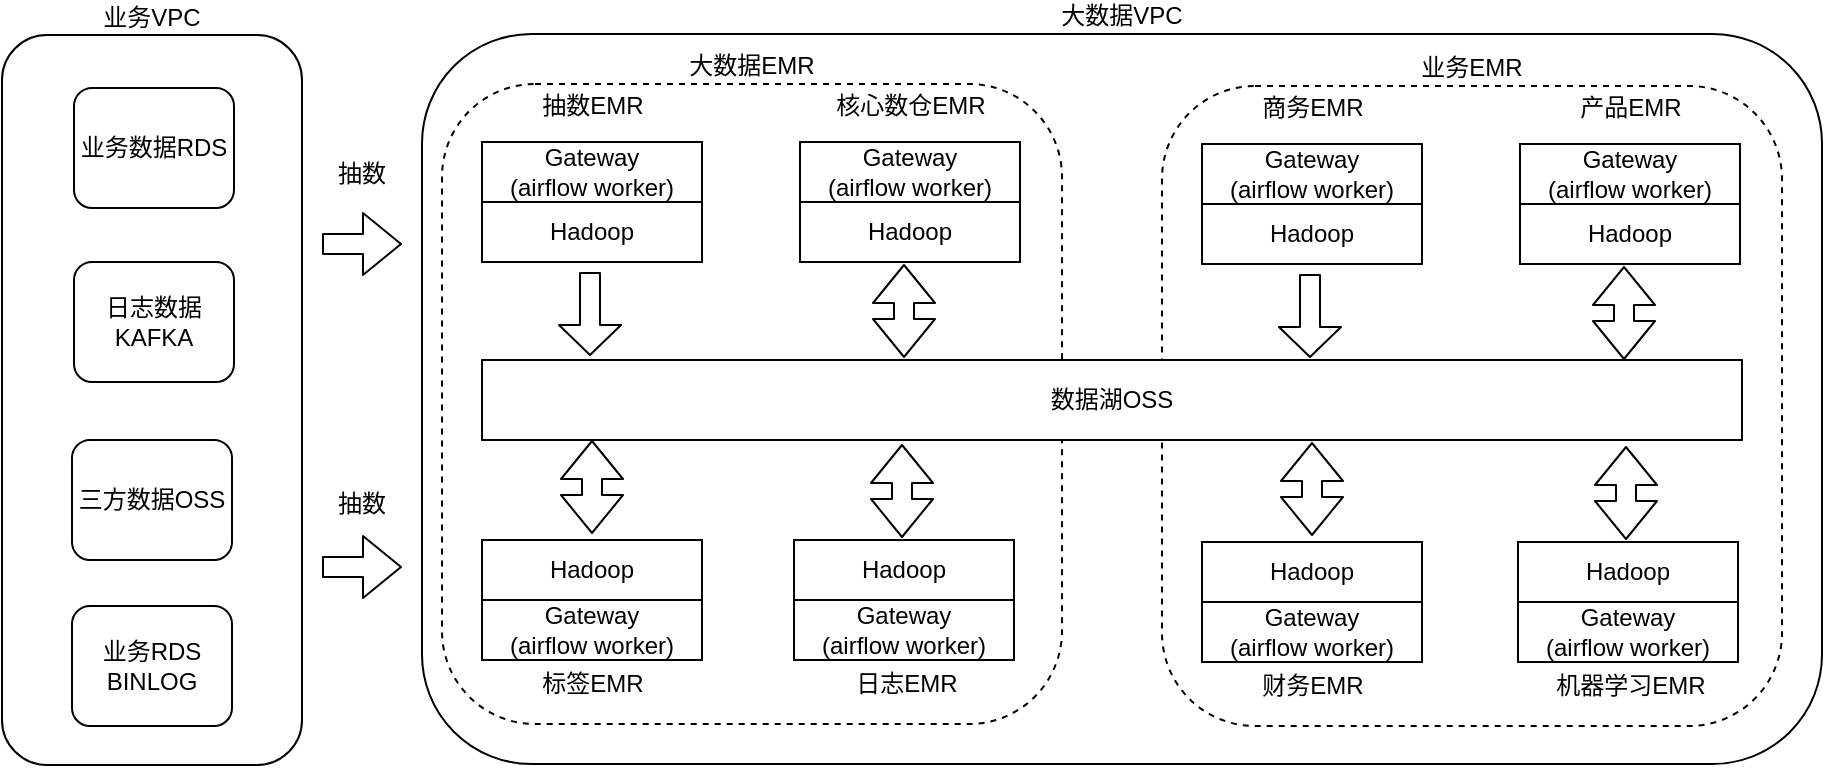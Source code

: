 <mxfile version="14.1.1" type="github">
  <diagram id="jwJnwgBdLn-p7Ej8F0kH" name="Page-1">
    <mxGraphModel dx="2893" dy="1074" grid="1" gridSize="10" guides="1" tooltips="1" connect="1" arrows="1" fold="1" page="1" pageScale="1" pageWidth="827" pageHeight="1169" math="0" shadow="0">
      <root>
        <mxCell id="0" />
        <mxCell id="1" parent="0" />
        <mxCell id="SI8rQck0WAs0Pnb3pVIm-9" value="业务VPC" style="rounded=1;whiteSpace=wrap;html=1;labelPosition=center;verticalLabelPosition=top;align=center;verticalAlign=bottom;" vertex="1" parent="1">
          <mxGeometry x="-130" y="85.5" width="150" height="365" as="geometry" />
        </mxCell>
        <mxCell id="SI8rQck0WAs0Pnb3pVIm-8" value="大数据VPC" style="rounded=1;whiteSpace=wrap;html=1;labelPosition=center;verticalLabelPosition=top;align=center;verticalAlign=bottom;" vertex="1" parent="1">
          <mxGeometry x="80" y="85" width="700" height="365" as="geometry" />
        </mxCell>
        <mxCell id="lM-Ca0Ui1ZtqQbaLC1SC-33" value="业务EMR" style="rounded=1;whiteSpace=wrap;html=1;dashed=1;labelPosition=center;verticalLabelPosition=top;align=center;verticalAlign=bottom;" parent="1" vertex="1">
          <mxGeometry x="450" y="111" width="310" height="320" as="geometry" />
        </mxCell>
        <mxCell id="lM-Ca0Ui1ZtqQbaLC1SC-34" value="" style="shape=flexArrow;endArrow=classic;html=1;width=10;endSize=4.67;" parent="1" edge="1">
          <mxGeometry width="50" height="50" relative="1" as="geometry">
            <mxPoint x="524" y="205" as="sourcePoint" />
            <mxPoint x="524" y="247" as="targetPoint" />
          </mxGeometry>
        </mxCell>
        <mxCell id="lM-Ca0Ui1ZtqQbaLC1SC-35" value="" style="group" parent="1" vertex="1" connectable="0">
          <mxGeometry x="470" y="112" width="110" height="88" as="geometry" />
        </mxCell>
        <mxCell id="lM-Ca0Ui1ZtqQbaLC1SC-36" value="Gateway&lt;br&gt;(airflow worker)" style="rounded=0;whiteSpace=wrap;html=1;" parent="lM-Ca0Ui1ZtqQbaLC1SC-35" vertex="1">
          <mxGeometry y="28" width="110" height="30" as="geometry" />
        </mxCell>
        <mxCell id="lM-Ca0Ui1ZtqQbaLC1SC-37" value="Hadoop" style="rounded=0;whiteSpace=wrap;html=1;" parent="lM-Ca0Ui1ZtqQbaLC1SC-35" vertex="1">
          <mxGeometry y="58" width="110" height="30" as="geometry" />
        </mxCell>
        <mxCell id="lM-Ca0Ui1ZtqQbaLC1SC-38" value="商务EMR" style="text;html=1;strokeColor=none;fillColor=none;align=center;verticalAlign=middle;whiteSpace=wrap;rounded=0;" parent="lM-Ca0Ui1ZtqQbaLC1SC-35" vertex="1">
          <mxGeometry x="27.5" width="55" height="20" as="geometry" />
        </mxCell>
        <mxCell id="lM-Ca0Ui1ZtqQbaLC1SC-39" value="" style="group" parent="1" vertex="1" connectable="0">
          <mxGeometry x="629" y="112" width="110" height="88" as="geometry" />
        </mxCell>
        <mxCell id="lM-Ca0Ui1ZtqQbaLC1SC-40" value="Gateway&lt;br&gt;(airflow worker)" style="rounded=0;whiteSpace=wrap;html=1;" parent="lM-Ca0Ui1ZtqQbaLC1SC-39" vertex="1">
          <mxGeometry y="28" width="110" height="30" as="geometry" />
        </mxCell>
        <mxCell id="lM-Ca0Ui1ZtqQbaLC1SC-41" value="Hadoop" style="rounded=0;whiteSpace=wrap;html=1;" parent="lM-Ca0Ui1ZtqQbaLC1SC-39" vertex="1">
          <mxGeometry y="58" width="110" height="30" as="geometry" />
        </mxCell>
        <mxCell id="lM-Ca0Ui1ZtqQbaLC1SC-42" value="产品EMR" style="text;html=1;strokeColor=none;fillColor=none;align=center;verticalAlign=middle;whiteSpace=wrap;rounded=0;" parent="lM-Ca0Ui1ZtqQbaLC1SC-39" vertex="1">
          <mxGeometry x="14" width="82.5" height="20" as="geometry" />
        </mxCell>
        <mxCell id="lM-Ca0Ui1ZtqQbaLC1SC-43" value="" style="shape=flexArrow;endArrow=classic;startArrow=classic;html=1;" parent="1" edge="1">
          <mxGeometry width="50" height="50" relative="1" as="geometry">
            <mxPoint x="681" y="248" as="sourcePoint" />
            <mxPoint x="681" y="201" as="targetPoint" />
          </mxGeometry>
        </mxCell>
        <mxCell id="lM-Ca0Ui1ZtqQbaLC1SC-44" value="" style="shape=flexArrow;endArrow=classic;startArrow=classic;html=1;" parent="1" edge="1">
          <mxGeometry width="50" height="50" relative="1" as="geometry">
            <mxPoint x="525" y="336" as="sourcePoint" />
            <mxPoint x="525" y="289" as="targetPoint" />
          </mxGeometry>
        </mxCell>
        <mxCell id="lM-Ca0Ui1ZtqQbaLC1SC-45" value="" style="group" parent="1" vertex="1" connectable="0">
          <mxGeometry x="470" y="339" width="110" height="82" as="geometry" />
        </mxCell>
        <mxCell id="lM-Ca0Ui1ZtqQbaLC1SC-46" value="Gateway&lt;br&gt;(airflow worker)" style="rounded=0;whiteSpace=wrap;html=1;" parent="lM-Ca0Ui1ZtqQbaLC1SC-45" vertex="1">
          <mxGeometry y="30" width="110" height="30" as="geometry" />
        </mxCell>
        <mxCell id="lM-Ca0Ui1ZtqQbaLC1SC-47" value="Hadoop" style="rounded=0;whiteSpace=wrap;html=1;" parent="lM-Ca0Ui1ZtqQbaLC1SC-45" vertex="1">
          <mxGeometry width="110" height="30" as="geometry" />
        </mxCell>
        <mxCell id="lM-Ca0Ui1ZtqQbaLC1SC-48" value="财务EMR" style="text;html=1;strokeColor=none;fillColor=none;align=center;verticalAlign=middle;whiteSpace=wrap;rounded=0;" parent="lM-Ca0Ui1ZtqQbaLC1SC-45" vertex="1">
          <mxGeometry x="27.5" y="62" width="55" height="20" as="geometry" />
        </mxCell>
        <mxCell id="lM-Ca0Ui1ZtqQbaLC1SC-49" value="" style="group" parent="1" vertex="1" connectable="0">
          <mxGeometry x="628" y="339" width="110" height="82" as="geometry" />
        </mxCell>
        <mxCell id="lM-Ca0Ui1ZtqQbaLC1SC-50" value="Gateway&lt;br&gt;(airflow worker)" style="rounded=0;whiteSpace=wrap;html=1;" parent="lM-Ca0Ui1ZtqQbaLC1SC-49" vertex="1">
          <mxGeometry y="30" width="110" height="30" as="geometry" />
        </mxCell>
        <mxCell id="lM-Ca0Ui1ZtqQbaLC1SC-51" value="Hadoop" style="rounded=0;whiteSpace=wrap;html=1;" parent="lM-Ca0Ui1ZtqQbaLC1SC-49" vertex="1">
          <mxGeometry width="110" height="30" as="geometry" />
        </mxCell>
        <mxCell id="lM-Ca0Ui1ZtqQbaLC1SC-52" value="机器学习EMR" style="text;html=1;strokeColor=none;fillColor=none;align=center;verticalAlign=middle;whiteSpace=wrap;rounded=0;" parent="lM-Ca0Ui1ZtqQbaLC1SC-49" vertex="1">
          <mxGeometry x="15" y="62" width="82.5" height="20" as="geometry" />
        </mxCell>
        <mxCell id="lM-Ca0Ui1ZtqQbaLC1SC-53" value="" style="shape=flexArrow;endArrow=classic;startArrow=classic;html=1;" parent="1" edge="1">
          <mxGeometry width="50" height="50" relative="1" as="geometry">
            <mxPoint x="682" y="338" as="sourcePoint" />
            <mxPoint x="682" y="291" as="targetPoint" />
          </mxGeometry>
        </mxCell>
        <mxCell id="lM-Ca0Ui1ZtqQbaLC1SC-2" value="大数据EMR" style="rounded=1;whiteSpace=wrap;html=1;dashed=1;labelPosition=center;verticalLabelPosition=top;align=center;verticalAlign=bottom;" parent="1" vertex="1">
          <mxGeometry x="90" y="110" width="310" height="320" as="geometry" />
        </mxCell>
        <mxCell id="lM-Ca0Ui1ZtqQbaLC1SC-1" value="数据湖OSS" style="rounded=0;whiteSpace=wrap;html=1;" parent="1" vertex="1">
          <mxGeometry x="110" y="248" width="630" height="40" as="geometry" />
        </mxCell>
        <mxCell id="lM-Ca0Ui1ZtqQbaLC1SC-9" value="" style="shape=flexArrow;endArrow=classic;html=1;width=10;endSize=4.67;" parent="1" edge="1">
          <mxGeometry width="50" height="50" relative="1" as="geometry">
            <mxPoint x="164" y="204" as="sourcePoint" />
            <mxPoint x="164" y="246" as="targetPoint" />
          </mxGeometry>
        </mxCell>
        <mxCell id="lM-Ca0Ui1ZtqQbaLC1SC-12" value="" style="group" parent="1" vertex="1" connectable="0">
          <mxGeometry x="110" y="111" width="110" height="88" as="geometry" />
        </mxCell>
        <mxCell id="lM-Ca0Ui1ZtqQbaLC1SC-4" value="Gateway&lt;br&gt;(airflow worker)" style="rounded=0;whiteSpace=wrap;html=1;" parent="lM-Ca0Ui1ZtqQbaLC1SC-12" vertex="1">
          <mxGeometry y="28" width="110" height="30" as="geometry" />
        </mxCell>
        <mxCell id="lM-Ca0Ui1ZtqQbaLC1SC-5" value="Hadoop" style="rounded=0;whiteSpace=wrap;html=1;" parent="lM-Ca0Ui1ZtqQbaLC1SC-12" vertex="1">
          <mxGeometry y="58" width="110" height="30" as="geometry" />
        </mxCell>
        <mxCell id="lM-Ca0Ui1ZtqQbaLC1SC-6" value="抽数EMR" style="text;html=1;strokeColor=none;fillColor=none;align=center;verticalAlign=middle;whiteSpace=wrap;rounded=0;" parent="lM-Ca0Ui1ZtqQbaLC1SC-12" vertex="1">
          <mxGeometry x="27.5" width="55" height="20" as="geometry" />
        </mxCell>
        <mxCell id="lM-Ca0Ui1ZtqQbaLC1SC-13" value="" style="group" parent="1" vertex="1" connectable="0">
          <mxGeometry x="269" y="111" width="110" height="88" as="geometry" />
        </mxCell>
        <mxCell id="lM-Ca0Ui1ZtqQbaLC1SC-14" value="Gateway&lt;br&gt;(airflow worker)" style="rounded=0;whiteSpace=wrap;html=1;" parent="lM-Ca0Ui1ZtqQbaLC1SC-13" vertex="1">
          <mxGeometry y="28" width="110" height="30" as="geometry" />
        </mxCell>
        <mxCell id="lM-Ca0Ui1ZtqQbaLC1SC-15" value="Hadoop" style="rounded=0;whiteSpace=wrap;html=1;" parent="lM-Ca0Ui1ZtqQbaLC1SC-13" vertex="1">
          <mxGeometry y="58" width="110" height="30" as="geometry" />
        </mxCell>
        <mxCell id="lM-Ca0Ui1ZtqQbaLC1SC-16" value="核心数仓EMR" style="text;html=1;strokeColor=none;fillColor=none;align=center;verticalAlign=middle;whiteSpace=wrap;rounded=0;" parent="lM-Ca0Ui1ZtqQbaLC1SC-13" vertex="1">
          <mxGeometry x="14" width="82.5" height="20" as="geometry" />
        </mxCell>
        <mxCell id="lM-Ca0Ui1ZtqQbaLC1SC-17" value="" style="shape=flexArrow;endArrow=classic;startArrow=classic;html=1;" parent="1" edge="1">
          <mxGeometry width="50" height="50" relative="1" as="geometry">
            <mxPoint x="321" y="247" as="sourcePoint" />
            <mxPoint x="321" y="200" as="targetPoint" />
          </mxGeometry>
        </mxCell>
        <mxCell id="lM-Ca0Ui1ZtqQbaLC1SC-22" value="" style="shape=flexArrow;endArrow=classic;startArrow=classic;html=1;" parent="1" edge="1">
          <mxGeometry width="50" height="50" relative="1" as="geometry">
            <mxPoint x="165" y="335" as="sourcePoint" />
            <mxPoint x="165" y="288" as="targetPoint" />
          </mxGeometry>
        </mxCell>
        <mxCell id="lM-Ca0Ui1ZtqQbaLC1SC-23" value="" style="group" parent="1" vertex="1" connectable="0">
          <mxGeometry x="110" y="338" width="110" height="82" as="geometry" />
        </mxCell>
        <mxCell id="lM-Ca0Ui1ZtqQbaLC1SC-19" value="Gateway&lt;br&gt;(airflow worker)" style="rounded=0;whiteSpace=wrap;html=1;" parent="lM-Ca0Ui1ZtqQbaLC1SC-23" vertex="1">
          <mxGeometry y="30" width="110" height="30" as="geometry" />
        </mxCell>
        <mxCell id="lM-Ca0Ui1ZtqQbaLC1SC-20" value="Hadoop" style="rounded=0;whiteSpace=wrap;html=1;" parent="lM-Ca0Ui1ZtqQbaLC1SC-23" vertex="1">
          <mxGeometry width="110" height="30" as="geometry" />
        </mxCell>
        <mxCell id="lM-Ca0Ui1ZtqQbaLC1SC-21" value="标签EMR" style="text;html=1;strokeColor=none;fillColor=none;align=center;verticalAlign=middle;whiteSpace=wrap;rounded=0;" parent="lM-Ca0Ui1ZtqQbaLC1SC-23" vertex="1">
          <mxGeometry x="27.5" y="62" width="55" height="20" as="geometry" />
        </mxCell>
        <mxCell id="lM-Ca0Ui1ZtqQbaLC1SC-24" value="" style="group" parent="1" vertex="1" connectable="0">
          <mxGeometry x="266" y="338" width="110" height="82" as="geometry" />
        </mxCell>
        <mxCell id="lM-Ca0Ui1ZtqQbaLC1SC-25" value="Gateway&lt;br&gt;(airflow worker)" style="rounded=0;whiteSpace=wrap;html=1;" parent="lM-Ca0Ui1ZtqQbaLC1SC-24" vertex="1">
          <mxGeometry y="30" width="110" height="30" as="geometry" />
        </mxCell>
        <mxCell id="lM-Ca0Ui1ZtqQbaLC1SC-26" value="Hadoop" style="rounded=0;whiteSpace=wrap;html=1;" parent="lM-Ca0Ui1ZtqQbaLC1SC-24" vertex="1">
          <mxGeometry width="110" height="30" as="geometry" />
        </mxCell>
        <mxCell id="lM-Ca0Ui1ZtqQbaLC1SC-27" value="日志EMR" style="text;html=1;strokeColor=none;fillColor=none;align=center;verticalAlign=middle;whiteSpace=wrap;rounded=0;" parent="lM-Ca0Ui1ZtqQbaLC1SC-24" vertex="1">
          <mxGeometry x="15" y="62" width="82.5" height="20" as="geometry" />
        </mxCell>
        <mxCell id="lM-Ca0Ui1ZtqQbaLC1SC-32" value="" style="shape=flexArrow;endArrow=classic;startArrow=classic;html=1;" parent="1" edge="1">
          <mxGeometry width="50" height="50" relative="1" as="geometry">
            <mxPoint x="320" y="337" as="sourcePoint" />
            <mxPoint x="320" y="290" as="targetPoint" />
          </mxGeometry>
        </mxCell>
        <mxCell id="SI8rQck0WAs0Pnb3pVIm-1" value="业务数据RDS" style="rounded=1;whiteSpace=wrap;html=1;" vertex="1" parent="1">
          <mxGeometry x="-94" y="112" width="80" height="60" as="geometry" />
        </mxCell>
        <mxCell id="SI8rQck0WAs0Pnb3pVIm-2" value="三方数据OSS" style="rounded=1;whiteSpace=wrap;html=1;" vertex="1" parent="1">
          <mxGeometry x="-95" y="288" width="80" height="60" as="geometry" />
        </mxCell>
        <mxCell id="SI8rQck0WAs0Pnb3pVIm-3" value="" style="shape=flexArrow;endArrow=classic;html=1;" edge="1" parent="1">
          <mxGeometry width="50" height="50" relative="1" as="geometry">
            <mxPoint x="30" y="351.5" as="sourcePoint" />
            <mxPoint x="70" y="351.5" as="targetPoint" />
          </mxGeometry>
        </mxCell>
        <mxCell id="SI8rQck0WAs0Pnb3pVIm-4" value="" style="shape=flexArrow;endArrow=classic;html=1;" edge="1" parent="1">
          <mxGeometry width="50" height="50" relative="1" as="geometry">
            <mxPoint x="30" y="190" as="sourcePoint" />
            <mxPoint x="70" y="190" as="targetPoint" />
          </mxGeometry>
        </mxCell>
        <mxCell id="SI8rQck0WAs0Pnb3pVIm-5" value="抽数" style="text;html=1;strokeColor=none;fillColor=none;align=center;verticalAlign=middle;whiteSpace=wrap;rounded=0;" vertex="1" parent="1">
          <mxGeometry x="30" y="145" width="40" height="20" as="geometry" />
        </mxCell>
        <mxCell id="SI8rQck0WAs0Pnb3pVIm-7" value="抽数" style="text;html=1;strokeColor=none;fillColor=none;align=center;verticalAlign=middle;whiteSpace=wrap;rounded=0;" vertex="1" parent="1">
          <mxGeometry x="30" y="310" width="40" height="20" as="geometry" />
        </mxCell>
        <mxCell id="SI8rQck0WAs0Pnb3pVIm-10" value="日志数据KAFKA" style="rounded=1;whiteSpace=wrap;html=1;" vertex="1" parent="1">
          <mxGeometry x="-94" y="199" width="80" height="60" as="geometry" />
        </mxCell>
        <mxCell id="SI8rQck0WAs0Pnb3pVIm-11" value="业务RDS BINLOG" style="rounded=1;whiteSpace=wrap;html=1;" vertex="1" parent="1">
          <mxGeometry x="-95" y="371" width="80" height="60" as="geometry" />
        </mxCell>
      </root>
    </mxGraphModel>
  </diagram>
</mxfile>
